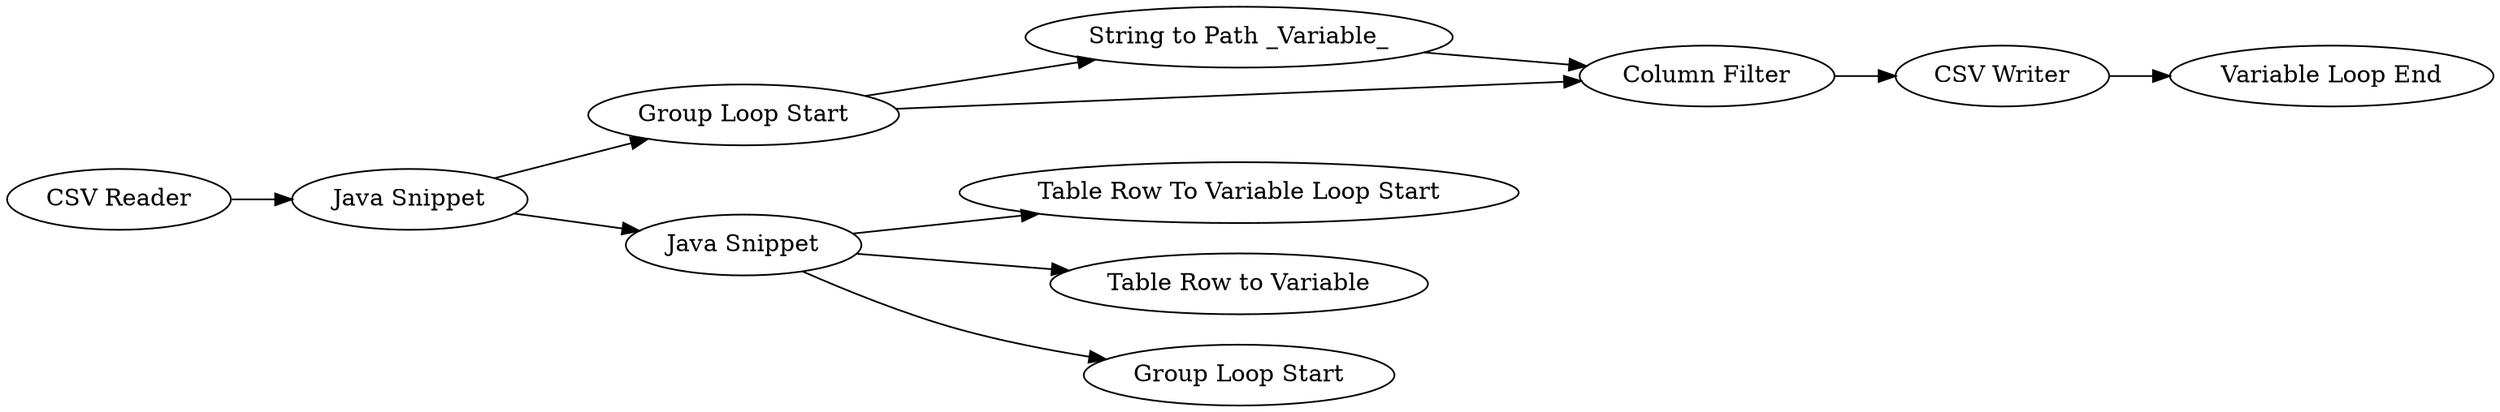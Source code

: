 digraph {
	8 -> 4
	4 -> 5
	3 -> 8
	9 -> 11
	3 -> 4
	2 -> 9
	9 -> 12
	5 -> 6
	1 -> 2
	9 -> 10
	2 -> 3
	5 [label="CSV Writer"]
	1 [label="CSV Reader"]
	9 [label="Java Snippet"]
	11 [label="Table Row To Variable Loop Start"]
	4 [label="Column Filter"]
	8 [label="String to Path _Variable_"]
	6 [label="Variable Loop End"]
	12 [label="Table Row to Variable"]
	3 [label="Group Loop Start"]
	2 [label="Java Snippet"]
	10 [label="Group Loop Start"]
	rankdir=LR
}
